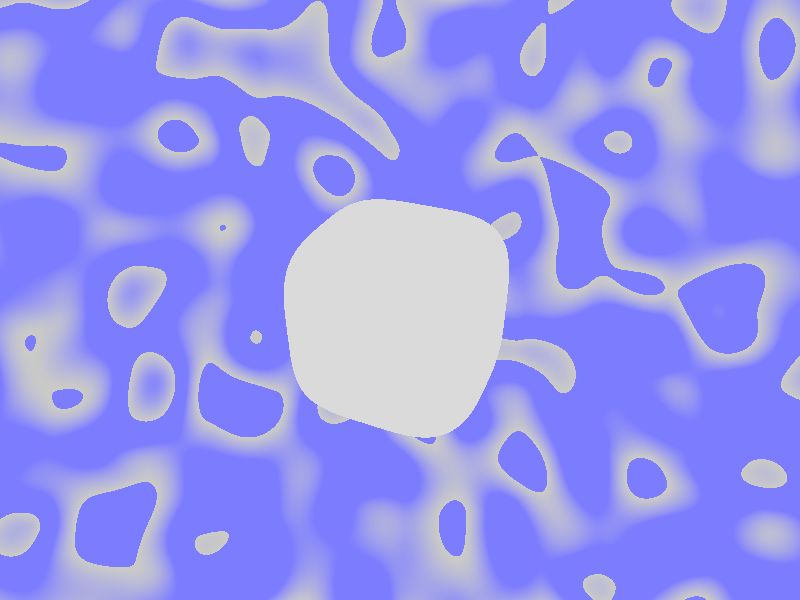 #include "colors.inc"
#include "textures.inc"

light_source {
  <0, 500, -30>
  color White
}

camera {
  location <0, 20, -30> 
  look_at <0, 0, 0>
  right image_width/image_height*x 
}

sky_sphere {
  pigment {
    bozo 
    frequency 3 + (clock * 2)
    color_map {
      [0.0 rgb <0.6, 0.6, 143/255>]
      [0.5 rgb <0.2, 0.2, 1>]
    }
    scale 0.1
  }
}


superellipsoid {
  <0.5, 0.6>

  pigment {rgbf  <0.7, 0.7, 0.7, 0.9>}

  finish {
      ambient 0.1 
      diffuse 0.5
      reflection 0.25
      phong 0.5
      phong_size 10
      specular 0.5
      roughness 0.001
    }

    interior {
      ior 1.3
    }

  scale 4
  rotate <0 + clock * 720, 23 + clock * 720, 0 + clock * 720>
  translate <0, 6, -10>
}
